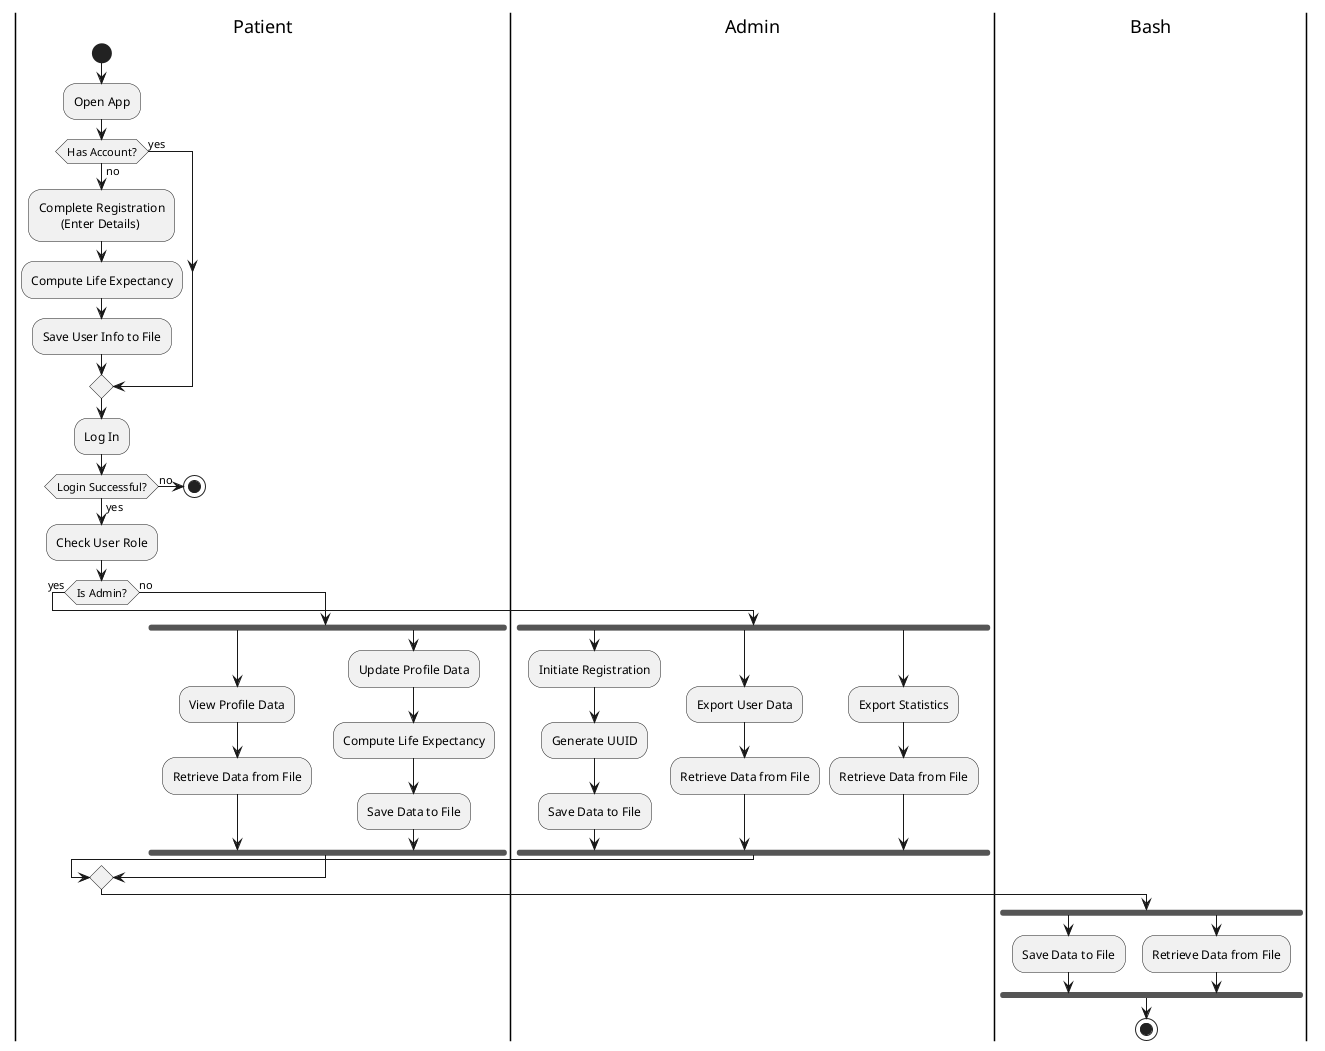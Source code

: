 @startuml Life Prognosis App - Activity Diagram

|Patient|
start
:Open App;
if (Has Account?) then (no)
  :Complete Registration
         (Enter Details);
  :Compute Life Expectancy;
  :Save User Info to File;
else (yes)
endif
:Log In;

if (Login Successful?) then (yes)
  :Check User Role;
  if (Is Admin?) then (yes)
    |Admin|
    fork
      :Initiate Registration;
      :Generate UUID;
      :Save Data to File;
    fork again
      :Export User Data;
      :Retrieve Data from File;
    fork again
      :Export Statistics;
      :Retrieve Data from File;
    end fork
  else (no)
    |Patient|
    fork
      :View Profile Data;
      :Retrieve Data from File;
    fork again
      :Update Profile Data;
      :Compute Life Expectancy;
      :Save Data to File;
    end fork
  endif
else (no)
  stop
endif

|Bash|
fork
:Save Data to File;
fork again
:Retrieve Data from File;
end fork

stop

@enduml
